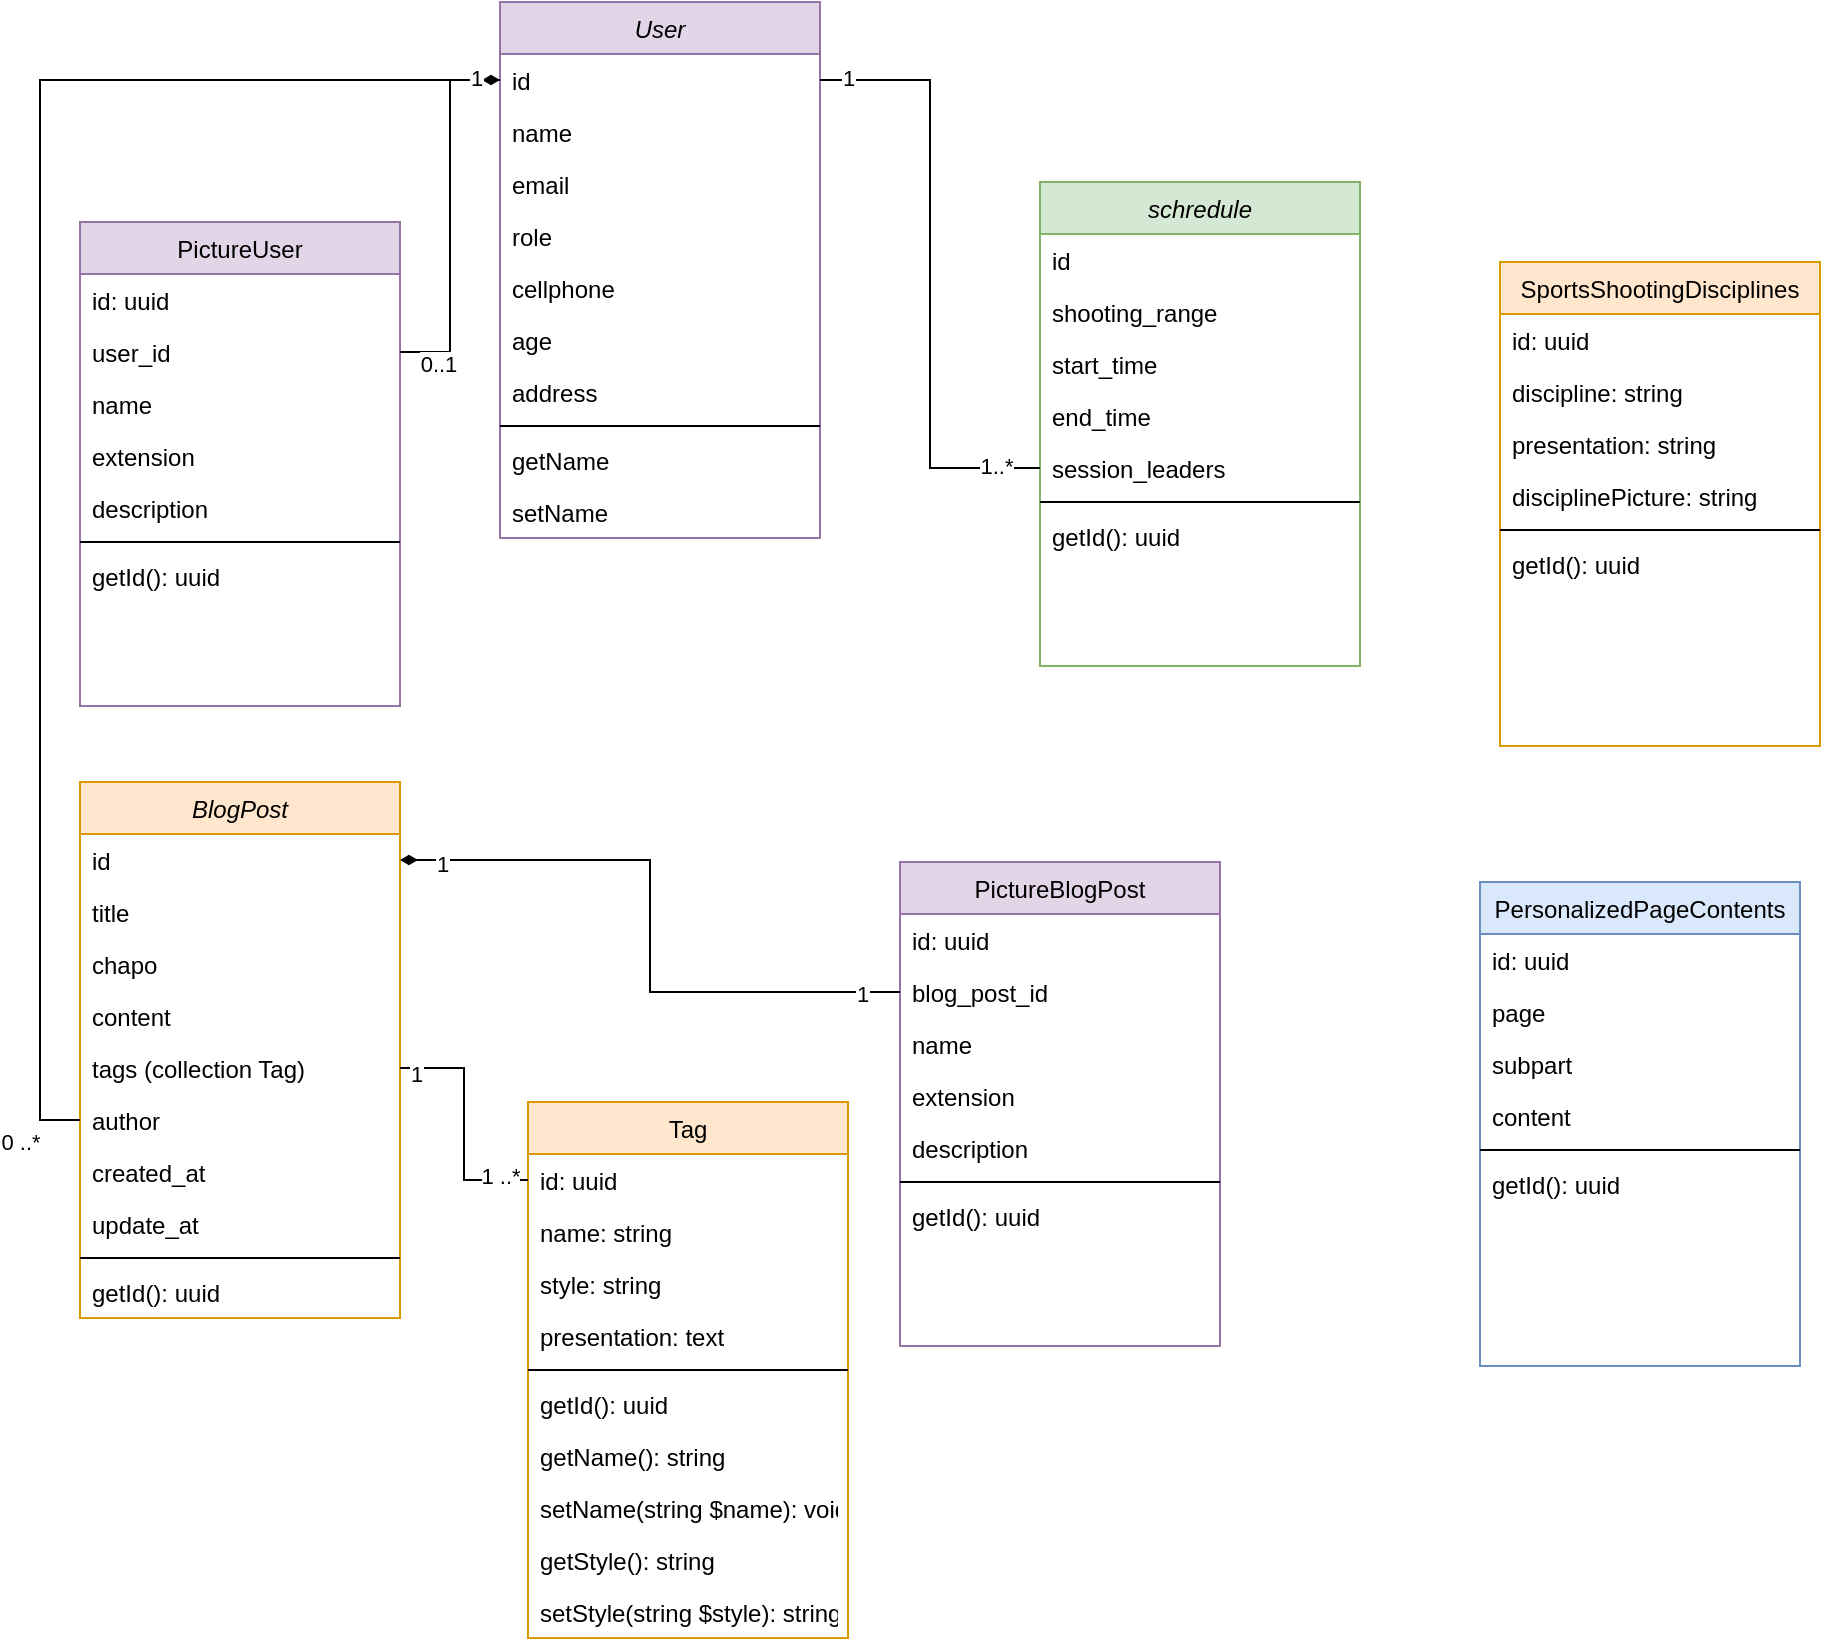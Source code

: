 <mxfile version="21.7.4" type="github">
  <diagram id="C5RBs43oDa-KdzZeNtuy" name="Page-1">
    <mxGraphModel dx="1050" dy="1707" grid="1" gridSize="10" guides="1" tooltips="1" connect="1" arrows="1" fold="1" page="1" pageScale="1" pageWidth="827" pageHeight="1169" math="0" shadow="0">
      <root>
        <mxCell id="WIyWlLk6GJQsqaUBKTNV-0" />
        <mxCell id="WIyWlLk6GJQsqaUBKTNV-1" parent="WIyWlLk6GJQsqaUBKTNV-0" />
        <mxCell id="zkfFHV4jXpPFQw0GAbJ--0" value="User" style="swimlane;fontStyle=2;align=center;verticalAlign=top;childLayout=stackLayout;horizontal=1;startSize=26;horizontalStack=0;resizeParent=1;resizeLast=0;collapsible=1;marginBottom=0;rounded=0;shadow=0;strokeWidth=1;fillColor=#e1d5e7;strokeColor=#9673a6;" parent="WIyWlLk6GJQsqaUBKTNV-1" vertex="1">
          <mxGeometry x="320" y="-190" width="160" height="268" as="geometry">
            <mxRectangle x="230" y="140" width="160" height="26" as="alternateBounds" />
          </mxGeometry>
        </mxCell>
        <mxCell id="U5O1YPlpjlv_tgol70Cx-2" value="id" style="text;align=left;verticalAlign=top;spacingLeft=4;spacingRight=4;overflow=hidden;rotatable=0;points=[[0,0.5],[1,0.5]];portConstraint=eastwest;" parent="zkfFHV4jXpPFQw0GAbJ--0" vertex="1">
          <mxGeometry y="26" width="160" height="26" as="geometry" />
        </mxCell>
        <mxCell id="zkfFHV4jXpPFQw0GAbJ--1" value="name" style="text;align=left;verticalAlign=top;spacingLeft=4;spacingRight=4;overflow=hidden;rotatable=0;points=[[0,0.5],[1,0.5]];portConstraint=eastwest;" parent="zkfFHV4jXpPFQw0GAbJ--0" vertex="1">
          <mxGeometry y="52" width="160" height="26" as="geometry" />
        </mxCell>
        <mxCell id="zkfFHV4jXpPFQw0GAbJ--2" value="email" style="text;align=left;verticalAlign=top;spacingLeft=4;spacingRight=4;overflow=hidden;rotatable=0;points=[[0,0.5],[1,0.5]];portConstraint=eastwest;rounded=0;shadow=0;html=0;" parent="zkfFHV4jXpPFQw0GAbJ--0" vertex="1">
          <mxGeometry y="78" width="160" height="26" as="geometry" />
        </mxCell>
        <mxCell id="zkfFHV4jXpPFQw0GAbJ--3" value="role" style="text;align=left;verticalAlign=top;spacingLeft=4;spacingRight=4;overflow=hidden;rotatable=0;points=[[0,0.5],[1,0.5]];portConstraint=eastwest;rounded=0;shadow=0;html=0;" parent="zkfFHV4jXpPFQw0GAbJ--0" vertex="1">
          <mxGeometry y="104" width="160" height="26" as="geometry" />
        </mxCell>
        <mxCell id="ME-zuUpjFk7X6YnfLPZM-8" value="cellphone" style="text;align=left;verticalAlign=top;spacingLeft=4;spacingRight=4;overflow=hidden;rotatable=0;points=[[0,0.5],[1,0.5]];portConstraint=eastwest;rounded=0;shadow=0;html=0;" parent="zkfFHV4jXpPFQw0GAbJ--0" vertex="1">
          <mxGeometry y="130" width="160" height="26" as="geometry" />
        </mxCell>
        <mxCell id="ME-zuUpjFk7X6YnfLPZM-9" value="age" style="text;align=left;verticalAlign=top;spacingLeft=4;spacingRight=4;overflow=hidden;rotatable=0;points=[[0,0.5],[1,0.5]];portConstraint=eastwest;rounded=0;shadow=0;html=0;" parent="zkfFHV4jXpPFQw0GAbJ--0" vertex="1">
          <mxGeometry y="156" width="160" height="26" as="geometry" />
        </mxCell>
        <mxCell id="ME-zuUpjFk7X6YnfLPZM-12" value="address" style="text;align=left;verticalAlign=top;spacingLeft=4;spacingRight=4;overflow=hidden;rotatable=0;points=[[0,0.5],[1,0.5]];portConstraint=eastwest;rounded=0;shadow=0;html=0;" parent="zkfFHV4jXpPFQw0GAbJ--0" vertex="1">
          <mxGeometry y="182" width="160" height="26" as="geometry" />
        </mxCell>
        <mxCell id="zkfFHV4jXpPFQw0GAbJ--4" value="" style="line;html=1;strokeWidth=1;align=left;verticalAlign=middle;spacingTop=-1;spacingLeft=3;spacingRight=3;rotatable=0;labelPosition=right;points=[];portConstraint=eastwest;" parent="zkfFHV4jXpPFQw0GAbJ--0" vertex="1">
          <mxGeometry y="208" width="160" height="8" as="geometry" />
        </mxCell>
        <mxCell id="zkfFHV4jXpPFQw0GAbJ--5" value="getName" style="text;align=left;verticalAlign=top;spacingLeft=4;spacingRight=4;overflow=hidden;rotatable=0;points=[[0,0.5],[1,0.5]];portConstraint=eastwest;" parent="zkfFHV4jXpPFQw0GAbJ--0" vertex="1">
          <mxGeometry y="216" width="160" height="26" as="geometry" />
        </mxCell>
        <mxCell id="U5O1YPlpjlv_tgol70Cx-0" value="setName" style="text;align=left;verticalAlign=top;spacingLeft=4;spacingRight=4;overflow=hidden;rotatable=0;points=[[0,0.5],[1,0.5]];portConstraint=eastwest;" parent="zkfFHV4jXpPFQw0GAbJ--0" vertex="1">
          <mxGeometry y="242" width="160" height="26" as="geometry" />
        </mxCell>
        <mxCell id="zkfFHV4jXpPFQw0GAbJ--17" value="Tag" style="swimlane;fontStyle=0;align=center;verticalAlign=top;childLayout=stackLayout;horizontal=1;startSize=26;horizontalStack=0;resizeParent=1;resizeLast=0;collapsible=1;marginBottom=0;rounded=0;shadow=0;strokeWidth=1;fillColor=#ffe6cc;strokeColor=#d79b00;" parent="WIyWlLk6GJQsqaUBKTNV-1" vertex="1">
          <mxGeometry x="334" y="360" width="160" height="268" as="geometry">
            <mxRectangle x="550" y="140" width="160" height="26" as="alternateBounds" />
          </mxGeometry>
        </mxCell>
        <mxCell id="zkfFHV4jXpPFQw0GAbJ--18" value="id: uuid" style="text;align=left;verticalAlign=top;spacingLeft=4;spacingRight=4;overflow=hidden;rotatable=0;points=[[0,0.5],[1,0.5]];portConstraint=eastwest;" parent="zkfFHV4jXpPFQw0GAbJ--17" vertex="1">
          <mxGeometry y="26" width="160" height="26" as="geometry" />
        </mxCell>
        <mxCell id="zkfFHV4jXpPFQw0GAbJ--19" value="name: string" style="text;align=left;verticalAlign=top;spacingLeft=4;spacingRight=4;overflow=hidden;rotatable=0;points=[[0,0.5],[1,0.5]];portConstraint=eastwest;rounded=0;shadow=0;html=0;" parent="zkfFHV4jXpPFQw0GAbJ--17" vertex="1">
          <mxGeometry y="52" width="160" height="26" as="geometry" />
        </mxCell>
        <mxCell id="zkfFHV4jXpPFQw0GAbJ--20" value="style: string" style="text;align=left;verticalAlign=top;spacingLeft=4;spacingRight=4;overflow=hidden;rotatable=0;points=[[0,0.5],[1,0.5]];portConstraint=eastwest;rounded=0;shadow=0;html=0;" parent="zkfFHV4jXpPFQw0GAbJ--17" vertex="1">
          <mxGeometry y="78" width="160" height="26" as="geometry" />
        </mxCell>
        <mxCell id="nJTFmXpnDHeSgcgGtKrr-0" value="presentation: text" style="text;align=left;verticalAlign=top;spacingLeft=4;spacingRight=4;overflow=hidden;rotatable=0;points=[[0,0.5],[1,0.5]];portConstraint=eastwest;rounded=0;shadow=0;html=0;" vertex="1" parent="zkfFHV4jXpPFQw0GAbJ--17">
          <mxGeometry y="104" width="160" height="26" as="geometry" />
        </mxCell>
        <mxCell id="zkfFHV4jXpPFQw0GAbJ--23" value="" style="line;html=1;strokeWidth=1;align=left;verticalAlign=middle;spacingTop=-1;spacingLeft=3;spacingRight=3;rotatable=0;labelPosition=right;points=[];portConstraint=eastwest;" parent="zkfFHV4jXpPFQw0GAbJ--17" vertex="1">
          <mxGeometry y="130" width="160" height="8" as="geometry" />
        </mxCell>
        <mxCell id="zkfFHV4jXpPFQw0GAbJ--24" value="getId(): uuid" style="text;align=left;verticalAlign=top;spacingLeft=4;spacingRight=4;overflow=hidden;rotatable=0;points=[[0,0.5],[1,0.5]];portConstraint=eastwest;" parent="zkfFHV4jXpPFQw0GAbJ--17" vertex="1">
          <mxGeometry y="138" width="160" height="26" as="geometry" />
        </mxCell>
        <mxCell id="U5O1YPlpjlv_tgol70Cx-4" value="getName(): string" style="text;align=left;verticalAlign=top;spacingLeft=4;spacingRight=4;overflow=hidden;rotatable=0;points=[[0,0.5],[1,0.5]];portConstraint=eastwest;" parent="zkfFHV4jXpPFQw0GAbJ--17" vertex="1">
          <mxGeometry y="164" width="160" height="26" as="geometry" />
        </mxCell>
        <mxCell id="U5O1YPlpjlv_tgol70Cx-5" value="setName(string $name): void" style="text;align=left;verticalAlign=top;spacingLeft=4;spacingRight=4;overflow=hidden;rotatable=0;points=[[0,0.5],[1,0.5]];portConstraint=eastwest;" parent="zkfFHV4jXpPFQw0GAbJ--17" vertex="1">
          <mxGeometry y="190" width="160" height="26" as="geometry" />
        </mxCell>
        <mxCell id="U5O1YPlpjlv_tgol70Cx-6" value="getStyle(): string" style="text;align=left;verticalAlign=top;spacingLeft=4;spacingRight=4;overflow=hidden;rotatable=0;points=[[0,0.5],[1,0.5]];portConstraint=eastwest;" parent="zkfFHV4jXpPFQw0GAbJ--17" vertex="1">
          <mxGeometry y="216" width="160" height="26" as="geometry" />
        </mxCell>
        <mxCell id="U5O1YPlpjlv_tgol70Cx-7" value="setStyle(string $style): string" style="text;align=left;verticalAlign=top;spacingLeft=4;spacingRight=4;overflow=hidden;rotatable=0;points=[[0,0.5],[1,0.5]];portConstraint=eastwest;" parent="zkfFHV4jXpPFQw0GAbJ--17" vertex="1">
          <mxGeometry y="242" width="160" height="26" as="geometry" />
        </mxCell>
        <mxCell id="U5O1YPlpjlv_tgol70Cx-8" value="BlogPost" style="swimlane;fontStyle=2;align=center;verticalAlign=top;childLayout=stackLayout;horizontal=1;startSize=26;horizontalStack=0;resizeParent=1;resizeLast=0;collapsible=1;marginBottom=0;rounded=0;shadow=0;strokeWidth=1;fillColor=#ffe6cc;strokeColor=#d79b00;" parent="WIyWlLk6GJQsqaUBKTNV-1" vertex="1">
          <mxGeometry x="110" y="200" width="160" height="268" as="geometry">
            <mxRectangle x="230" y="140" width="160" height="26" as="alternateBounds" />
          </mxGeometry>
        </mxCell>
        <mxCell id="U5O1YPlpjlv_tgol70Cx-9" value="id" style="text;align=left;verticalAlign=top;spacingLeft=4;spacingRight=4;overflow=hidden;rotatable=0;points=[[0,0.5],[1,0.5]];portConstraint=eastwest;" parent="U5O1YPlpjlv_tgol70Cx-8" vertex="1">
          <mxGeometry y="26" width="160" height="26" as="geometry" />
        </mxCell>
        <mxCell id="U5O1YPlpjlv_tgol70Cx-10" value="title" style="text;align=left;verticalAlign=top;spacingLeft=4;spacingRight=4;overflow=hidden;rotatable=0;points=[[0,0.5],[1,0.5]];portConstraint=eastwest;" parent="U5O1YPlpjlv_tgol70Cx-8" vertex="1">
          <mxGeometry y="52" width="160" height="26" as="geometry" />
        </mxCell>
        <mxCell id="U5O1YPlpjlv_tgol70Cx-11" value="chapo" style="text;align=left;verticalAlign=top;spacingLeft=4;spacingRight=4;overflow=hidden;rotatable=0;points=[[0,0.5],[1,0.5]];portConstraint=eastwest;rounded=0;shadow=0;html=0;" parent="U5O1YPlpjlv_tgol70Cx-8" vertex="1">
          <mxGeometry y="78" width="160" height="26" as="geometry" />
        </mxCell>
        <mxCell id="U5O1YPlpjlv_tgol70Cx-17" value="content" style="text;align=left;verticalAlign=top;spacingLeft=4;spacingRight=4;overflow=hidden;rotatable=0;points=[[0,0.5],[1,0.5]];portConstraint=eastwest;rounded=0;shadow=0;html=0;" parent="U5O1YPlpjlv_tgol70Cx-8" vertex="1">
          <mxGeometry y="104" width="160" height="26" as="geometry" />
        </mxCell>
        <mxCell id="U5O1YPlpjlv_tgol70Cx-12" value="tags (collection Tag)" style="text;align=left;verticalAlign=top;spacingLeft=4;spacingRight=4;overflow=hidden;rotatable=0;points=[[0,0.5],[1,0.5]];portConstraint=eastwest;rounded=0;shadow=0;html=0;" parent="U5O1YPlpjlv_tgol70Cx-8" vertex="1">
          <mxGeometry y="130" width="160" height="26" as="geometry" />
        </mxCell>
        <mxCell id="U5O1YPlpjlv_tgol70Cx-16" value="author" style="text;align=left;verticalAlign=top;spacingLeft=4;spacingRight=4;overflow=hidden;rotatable=0;points=[[0,0.5],[1,0.5]];portConstraint=eastwest;rounded=0;shadow=0;html=0;" parent="U5O1YPlpjlv_tgol70Cx-8" vertex="1">
          <mxGeometry y="156" width="160" height="26" as="geometry" />
        </mxCell>
        <mxCell id="ME-zuUpjFk7X6YnfLPZM-13" value="created_at" style="text;align=left;verticalAlign=top;spacingLeft=4;spacingRight=4;overflow=hidden;rotatable=0;points=[[0,0.5],[1,0.5]];portConstraint=eastwest;rounded=0;shadow=0;html=0;" parent="U5O1YPlpjlv_tgol70Cx-8" vertex="1">
          <mxGeometry y="182" width="160" height="26" as="geometry" />
        </mxCell>
        <mxCell id="ME-zuUpjFk7X6YnfLPZM-14" value="update_at" style="text;align=left;verticalAlign=top;spacingLeft=4;spacingRight=4;overflow=hidden;rotatable=0;points=[[0,0.5],[1,0.5]];portConstraint=eastwest;rounded=0;shadow=0;html=0;" parent="U5O1YPlpjlv_tgol70Cx-8" vertex="1">
          <mxGeometry y="208" width="160" height="26" as="geometry" />
        </mxCell>
        <mxCell id="U5O1YPlpjlv_tgol70Cx-13" value="" style="line;html=1;strokeWidth=1;align=left;verticalAlign=middle;spacingTop=-1;spacingLeft=3;spacingRight=3;rotatable=0;labelPosition=right;points=[];portConstraint=eastwest;" parent="U5O1YPlpjlv_tgol70Cx-8" vertex="1">
          <mxGeometry y="234" width="160" height="8" as="geometry" />
        </mxCell>
        <mxCell id="U5O1YPlpjlv_tgol70Cx-14" value="getId(): uuid" style="text;align=left;verticalAlign=top;spacingLeft=4;spacingRight=4;overflow=hidden;rotatable=0;points=[[0,0.5],[1,0.5]];portConstraint=eastwest;" parent="U5O1YPlpjlv_tgol70Cx-8" vertex="1">
          <mxGeometry y="242" width="160" height="26" as="geometry" />
        </mxCell>
        <mxCell id="U5O1YPlpjlv_tgol70Cx-18" value="schredule" style="swimlane;fontStyle=2;align=center;verticalAlign=top;childLayout=stackLayout;horizontal=1;startSize=26;horizontalStack=0;resizeParent=1;resizeLast=0;collapsible=1;marginBottom=0;rounded=0;shadow=0;strokeWidth=1;fillColor=#d5e8d4;strokeColor=#82b366;" parent="WIyWlLk6GJQsqaUBKTNV-1" vertex="1">
          <mxGeometry x="590" y="-100" width="160" height="242" as="geometry">
            <mxRectangle x="230" y="140" width="160" height="26" as="alternateBounds" />
          </mxGeometry>
        </mxCell>
        <mxCell id="U5O1YPlpjlv_tgol70Cx-19" value="id" style="text;align=left;verticalAlign=top;spacingLeft=4;spacingRight=4;overflow=hidden;rotatable=0;points=[[0,0.5],[1,0.5]];portConstraint=eastwest;" parent="U5O1YPlpjlv_tgol70Cx-18" vertex="1">
          <mxGeometry y="26" width="160" height="26" as="geometry" />
        </mxCell>
        <mxCell id="U5O1YPlpjlv_tgol70Cx-20" value="shooting_range" style="text;align=left;verticalAlign=top;spacingLeft=4;spacingRight=4;overflow=hidden;rotatable=0;points=[[0,0.5],[1,0.5]];portConstraint=eastwest;" parent="U5O1YPlpjlv_tgol70Cx-18" vertex="1">
          <mxGeometry y="52" width="160" height="26" as="geometry" />
        </mxCell>
        <mxCell id="U5O1YPlpjlv_tgol70Cx-21" value="start_time" style="text;align=left;verticalAlign=top;spacingLeft=4;spacingRight=4;overflow=hidden;rotatable=0;points=[[0,0.5],[1,0.5]];portConstraint=eastwest;rounded=0;shadow=0;html=0;" parent="U5O1YPlpjlv_tgol70Cx-18" vertex="1">
          <mxGeometry y="78" width="160" height="26" as="geometry" />
        </mxCell>
        <mxCell id="U5O1YPlpjlv_tgol70Cx-22" value="end_time" style="text;align=left;verticalAlign=top;spacingLeft=4;spacingRight=4;overflow=hidden;rotatable=0;points=[[0,0.5],[1,0.5]];portConstraint=eastwest;rounded=0;shadow=0;html=0;" parent="U5O1YPlpjlv_tgol70Cx-18" vertex="1">
          <mxGeometry y="104" width="160" height="26" as="geometry" />
        </mxCell>
        <mxCell id="U5O1YPlpjlv_tgol70Cx-23" value="session_leaders" style="text;align=left;verticalAlign=top;spacingLeft=4;spacingRight=4;overflow=hidden;rotatable=0;points=[[0,0.5],[1,0.5]];portConstraint=eastwest;rounded=0;shadow=0;html=0;" parent="U5O1YPlpjlv_tgol70Cx-18" vertex="1">
          <mxGeometry y="130" width="160" height="26" as="geometry" />
        </mxCell>
        <mxCell id="U5O1YPlpjlv_tgol70Cx-25" value="" style="line;html=1;strokeWidth=1;align=left;verticalAlign=middle;spacingTop=-1;spacingLeft=3;spacingRight=3;rotatable=0;labelPosition=right;points=[];portConstraint=eastwest;" parent="U5O1YPlpjlv_tgol70Cx-18" vertex="1">
          <mxGeometry y="156" width="160" height="8" as="geometry" />
        </mxCell>
        <mxCell id="U5O1YPlpjlv_tgol70Cx-26" value="getId(): uuid" style="text;align=left;verticalAlign=top;spacingLeft=4;spacingRight=4;overflow=hidden;rotatable=0;points=[[0,0.5],[1,0.5]];portConstraint=eastwest;" parent="U5O1YPlpjlv_tgol70Cx-18" vertex="1">
          <mxGeometry y="164" width="160" height="26" as="geometry" />
        </mxCell>
        <mxCell id="U5O1YPlpjlv_tgol70Cx-27" style="edgeStyle=orthogonalEdgeStyle;rounded=0;orthogonalLoop=1;jettySize=auto;html=1;endArrow=none;endFill=0;" parent="WIyWlLk6GJQsqaUBKTNV-1" source="U5O1YPlpjlv_tgol70Cx-2" target="U5O1YPlpjlv_tgol70Cx-23" edge="1">
          <mxGeometry relative="1" as="geometry" />
        </mxCell>
        <mxCell id="ME-zuUpjFk7X6YnfLPZM-1" value="1" style="edgeLabel;html=1;align=center;verticalAlign=middle;resizable=0;points=[];" parent="U5O1YPlpjlv_tgol70Cx-27" vertex="1" connectable="0">
          <mxGeometry x="-0.908" y="1" relative="1" as="geometry">
            <mxPoint as="offset" />
          </mxGeometry>
        </mxCell>
        <mxCell id="ME-zuUpjFk7X6YnfLPZM-2" value="1..*" style="edgeLabel;html=1;align=center;verticalAlign=middle;resizable=0;points=[];" parent="U5O1YPlpjlv_tgol70Cx-27" vertex="1" connectable="0">
          <mxGeometry x="0.855" y="1" relative="1" as="geometry">
            <mxPoint as="offset" />
          </mxGeometry>
        </mxCell>
        <mxCell id="U5O1YPlpjlv_tgol70Cx-28" style="edgeStyle=orthogonalEdgeStyle;rounded=0;orthogonalLoop=1;jettySize=auto;html=1;entryX=0;entryY=0.5;entryDx=0;entryDy=0;endArrow=none;endFill=0;" parent="WIyWlLk6GJQsqaUBKTNV-1" source="U5O1YPlpjlv_tgol70Cx-2" target="U5O1YPlpjlv_tgol70Cx-16" edge="1">
          <mxGeometry relative="1" as="geometry" />
        </mxCell>
        <mxCell id="ME-zuUpjFk7X6YnfLPZM-3" value="&lt;div&gt;0 ..*&lt;/div&gt;" style="edgeLabel;html=1;align=center;verticalAlign=middle;resizable=0;points=[];" parent="U5O1YPlpjlv_tgol70Cx-28" vertex="1" connectable="0">
          <mxGeometry x="0.971" y="3" relative="1" as="geometry">
            <mxPoint x="-19" y="14" as="offset" />
          </mxGeometry>
        </mxCell>
        <mxCell id="U5O1YPlpjlv_tgol70Cx-29" style="edgeStyle=orthogonalEdgeStyle;rounded=0;orthogonalLoop=1;jettySize=auto;html=1;entryX=0;entryY=0.5;entryDx=0;entryDy=0;endArrow=none;endFill=0;" parent="WIyWlLk6GJQsqaUBKTNV-1" source="U5O1YPlpjlv_tgol70Cx-12" target="zkfFHV4jXpPFQw0GAbJ--18" edge="1">
          <mxGeometry relative="1" as="geometry" />
        </mxCell>
        <mxCell id="ME-zuUpjFk7X6YnfLPZM-4" value="1" style="edgeLabel;html=1;align=center;verticalAlign=middle;resizable=0;points=[];" parent="U5O1YPlpjlv_tgol70Cx-29" vertex="1" connectable="0">
          <mxGeometry x="-0.867" y="-3" relative="1" as="geometry">
            <mxPoint as="offset" />
          </mxGeometry>
        </mxCell>
        <mxCell id="ME-zuUpjFk7X6YnfLPZM-5" value="1 ..*" style="edgeLabel;html=1;align=center;verticalAlign=middle;resizable=0;points=[];" parent="U5O1YPlpjlv_tgol70Cx-29" vertex="1" connectable="0">
          <mxGeometry x="0.767" y="2" relative="1" as="geometry">
            <mxPoint as="offset" />
          </mxGeometry>
        </mxCell>
        <mxCell id="PCYjPC_0E4Uth1w5afMv-7" value="PictureUser" style="swimlane;fontStyle=0;align=center;verticalAlign=top;childLayout=stackLayout;horizontal=1;startSize=26;horizontalStack=0;resizeParent=1;resizeLast=0;collapsible=1;marginBottom=0;rounded=0;shadow=0;strokeWidth=1;fillColor=#e1d5e7;strokeColor=#9673a6;" parent="WIyWlLk6GJQsqaUBKTNV-1" vertex="1">
          <mxGeometry x="110" y="-80" width="160" height="242" as="geometry">
            <mxRectangle x="550" y="140" width="160" height="26" as="alternateBounds" />
          </mxGeometry>
        </mxCell>
        <mxCell id="PCYjPC_0E4Uth1w5afMv-8" value="id: uuid" style="text;align=left;verticalAlign=top;spacingLeft=4;spacingRight=4;overflow=hidden;rotatable=0;points=[[0,0.5],[1,0.5]];portConstraint=eastwest;" parent="PCYjPC_0E4Uth1w5afMv-7" vertex="1">
          <mxGeometry y="26" width="160" height="26" as="geometry" />
        </mxCell>
        <mxCell id="PCYjPC_0E4Uth1w5afMv-13" value="user_id" style="text;align=left;verticalAlign=top;spacingLeft=4;spacingRight=4;overflow=hidden;rotatable=0;points=[[0,0.5],[1,0.5]];portConstraint=eastwest;rounded=0;shadow=0;html=0;" parent="PCYjPC_0E4Uth1w5afMv-7" vertex="1">
          <mxGeometry y="52" width="160" height="26" as="geometry" />
        </mxCell>
        <mxCell id="PCYjPC_0E4Uth1w5afMv-9" value="name" style="text;align=left;verticalAlign=top;spacingLeft=4;spacingRight=4;overflow=hidden;rotatable=0;points=[[0,0.5],[1,0.5]];portConstraint=eastwest;rounded=0;shadow=0;html=0;" parent="PCYjPC_0E4Uth1w5afMv-7" vertex="1">
          <mxGeometry y="78" width="160" height="26" as="geometry" />
        </mxCell>
        <mxCell id="PCYjPC_0E4Uth1w5afMv-10" value="extension" style="text;align=left;verticalAlign=top;spacingLeft=4;spacingRight=4;overflow=hidden;rotatable=0;points=[[0,0.5],[1,0.5]];portConstraint=eastwest;rounded=0;shadow=0;html=0;" parent="PCYjPC_0E4Uth1w5afMv-7" vertex="1">
          <mxGeometry y="104" width="160" height="26" as="geometry" />
        </mxCell>
        <mxCell id="PCYjPC_0E4Uth1w5afMv-14" value="description" style="text;align=left;verticalAlign=top;spacingLeft=4;spacingRight=4;overflow=hidden;rotatable=0;points=[[0,0.5],[1,0.5]];portConstraint=eastwest;rounded=0;shadow=0;html=0;" parent="PCYjPC_0E4Uth1w5afMv-7" vertex="1">
          <mxGeometry y="130" width="160" height="26" as="geometry" />
        </mxCell>
        <mxCell id="PCYjPC_0E4Uth1w5afMv-11" value="" style="line;html=1;strokeWidth=1;align=left;verticalAlign=middle;spacingTop=-1;spacingLeft=3;spacingRight=3;rotatable=0;labelPosition=right;points=[];portConstraint=eastwest;" parent="PCYjPC_0E4Uth1w5afMv-7" vertex="1">
          <mxGeometry y="156" width="160" height="8" as="geometry" />
        </mxCell>
        <mxCell id="PCYjPC_0E4Uth1w5afMv-12" value="getId(): uuid" style="text;align=left;verticalAlign=top;spacingLeft=4;spacingRight=4;overflow=hidden;rotatable=0;points=[[0,0.5],[1,0.5]];portConstraint=eastwest;" parent="PCYjPC_0E4Uth1w5afMv-7" vertex="1">
          <mxGeometry y="164" width="160" height="26" as="geometry" />
        </mxCell>
        <mxCell id="PCYjPC_0E4Uth1w5afMv-16" style="edgeStyle=orthogonalEdgeStyle;rounded=0;orthogonalLoop=1;jettySize=auto;html=1;entryX=1;entryY=0.5;entryDx=0;entryDy=0;startArrow=diamondThin;startFill=1;endArrow=none;endFill=0;" parent="WIyWlLk6GJQsqaUBKTNV-1" source="U5O1YPlpjlv_tgol70Cx-2" target="PCYjPC_0E4Uth1w5afMv-13" edge="1">
          <mxGeometry relative="1" as="geometry" />
        </mxCell>
        <mxCell id="PCYjPC_0E4Uth1w5afMv-26" value="0..1" style="edgeLabel;html=1;align=center;verticalAlign=middle;resizable=0;points=[];" parent="PCYjPC_0E4Uth1w5afMv-16" vertex="1" connectable="0">
          <mxGeometry x="0.795" y="6" relative="1" as="geometry">
            <mxPoint as="offset" />
          </mxGeometry>
        </mxCell>
        <mxCell id="PCYjPC_0E4Uth1w5afMv-27" value="1" style="edgeLabel;html=1;align=center;verticalAlign=middle;resizable=0;points=[];" parent="PCYjPC_0E4Uth1w5afMv-16" vertex="1" connectable="0">
          <mxGeometry x="-0.864" y="-1" relative="1" as="geometry">
            <mxPoint as="offset" />
          </mxGeometry>
        </mxCell>
        <mxCell id="PCYjPC_0E4Uth1w5afMv-17" value="PictureBlogPost" style="swimlane;fontStyle=0;align=center;verticalAlign=top;childLayout=stackLayout;horizontal=1;startSize=26;horizontalStack=0;resizeParent=1;resizeLast=0;collapsible=1;marginBottom=0;rounded=0;shadow=0;strokeWidth=1;fillColor=#e1d5e7;strokeColor=#9673a6;" parent="WIyWlLk6GJQsqaUBKTNV-1" vertex="1">
          <mxGeometry x="520" y="240" width="160" height="242" as="geometry">
            <mxRectangle x="550" y="140" width="160" height="26" as="alternateBounds" />
          </mxGeometry>
        </mxCell>
        <mxCell id="PCYjPC_0E4Uth1w5afMv-18" value="id: uuid" style="text;align=left;verticalAlign=top;spacingLeft=4;spacingRight=4;overflow=hidden;rotatable=0;points=[[0,0.5],[1,0.5]];portConstraint=eastwest;" parent="PCYjPC_0E4Uth1w5afMv-17" vertex="1">
          <mxGeometry y="26" width="160" height="26" as="geometry" />
        </mxCell>
        <mxCell id="PCYjPC_0E4Uth1w5afMv-19" value="blog_post_id" style="text;align=left;verticalAlign=top;spacingLeft=4;spacingRight=4;overflow=hidden;rotatable=0;points=[[0,0.5],[1,0.5]];portConstraint=eastwest;rounded=0;shadow=0;html=0;" parent="PCYjPC_0E4Uth1w5afMv-17" vertex="1">
          <mxGeometry y="52" width="160" height="26" as="geometry" />
        </mxCell>
        <mxCell id="PCYjPC_0E4Uth1w5afMv-20" value="name" style="text;align=left;verticalAlign=top;spacingLeft=4;spacingRight=4;overflow=hidden;rotatable=0;points=[[0,0.5],[1,0.5]];portConstraint=eastwest;rounded=0;shadow=0;html=0;" parent="PCYjPC_0E4Uth1w5afMv-17" vertex="1">
          <mxGeometry y="78" width="160" height="26" as="geometry" />
        </mxCell>
        <mxCell id="PCYjPC_0E4Uth1w5afMv-21" value="extension" style="text;align=left;verticalAlign=top;spacingLeft=4;spacingRight=4;overflow=hidden;rotatable=0;points=[[0,0.5],[1,0.5]];portConstraint=eastwest;rounded=0;shadow=0;html=0;" parent="PCYjPC_0E4Uth1w5afMv-17" vertex="1">
          <mxGeometry y="104" width="160" height="26" as="geometry" />
        </mxCell>
        <mxCell id="PCYjPC_0E4Uth1w5afMv-22" value="description" style="text;align=left;verticalAlign=top;spacingLeft=4;spacingRight=4;overflow=hidden;rotatable=0;points=[[0,0.5],[1,0.5]];portConstraint=eastwest;rounded=0;shadow=0;html=0;" parent="PCYjPC_0E4Uth1w5afMv-17" vertex="1">
          <mxGeometry y="130" width="160" height="26" as="geometry" />
        </mxCell>
        <mxCell id="PCYjPC_0E4Uth1w5afMv-23" value="" style="line;html=1;strokeWidth=1;align=left;verticalAlign=middle;spacingTop=-1;spacingLeft=3;spacingRight=3;rotatable=0;labelPosition=right;points=[];portConstraint=eastwest;" parent="PCYjPC_0E4Uth1w5afMv-17" vertex="1">
          <mxGeometry y="156" width="160" height="8" as="geometry" />
        </mxCell>
        <mxCell id="PCYjPC_0E4Uth1w5afMv-24" value="getId(): uuid" style="text;align=left;verticalAlign=top;spacingLeft=4;spacingRight=4;overflow=hidden;rotatable=0;points=[[0,0.5],[1,0.5]];portConstraint=eastwest;" parent="PCYjPC_0E4Uth1w5afMv-17" vertex="1">
          <mxGeometry y="164" width="160" height="26" as="geometry" />
        </mxCell>
        <mxCell id="PCYjPC_0E4Uth1w5afMv-25" style="edgeStyle=orthogonalEdgeStyle;rounded=0;orthogonalLoop=1;jettySize=auto;html=1;entryX=0;entryY=0.5;entryDx=0;entryDy=0;startArrow=diamondThin;startFill=1;endArrow=none;endFill=0;" parent="WIyWlLk6GJQsqaUBKTNV-1" source="U5O1YPlpjlv_tgol70Cx-9" target="PCYjPC_0E4Uth1w5afMv-19" edge="1">
          <mxGeometry relative="1" as="geometry" />
        </mxCell>
        <mxCell id="ME-zuUpjFk7X6YnfLPZM-6" value="1" style="edgeLabel;html=1;align=center;verticalAlign=middle;resizable=0;points=[];" parent="PCYjPC_0E4Uth1w5afMv-25" vertex="1" connectable="0">
          <mxGeometry x="0.88" y="-1" relative="1" as="geometry">
            <mxPoint as="offset" />
          </mxGeometry>
        </mxCell>
        <mxCell id="ME-zuUpjFk7X6YnfLPZM-7" value="1" style="edgeLabel;html=1;align=center;verticalAlign=middle;resizable=0;points=[];" parent="PCYjPC_0E4Uth1w5afMv-25" vertex="1" connectable="0">
          <mxGeometry x="-0.867" y="-2" relative="1" as="geometry">
            <mxPoint as="offset" />
          </mxGeometry>
        </mxCell>
        <mxCell id="U5O1YPlpjlv_tgol70Cx-30" value="SportsShootingDisciplines" style="swimlane;fontStyle=0;align=center;verticalAlign=top;childLayout=stackLayout;horizontal=1;startSize=26;horizontalStack=0;resizeParent=1;resizeLast=0;collapsible=1;marginBottom=0;rounded=0;shadow=0;strokeWidth=1;fillColor=#ffe6cc;strokeColor=#d79b00;" parent="WIyWlLk6GJQsqaUBKTNV-1" vertex="1">
          <mxGeometry x="820" y="-60" width="160" height="242" as="geometry">
            <mxRectangle x="550" y="140" width="160" height="26" as="alternateBounds" />
          </mxGeometry>
        </mxCell>
        <mxCell id="U5O1YPlpjlv_tgol70Cx-31" value="id: uuid" style="text;align=left;verticalAlign=top;spacingLeft=4;spacingRight=4;overflow=hidden;rotatable=0;points=[[0,0.5],[1,0.5]];portConstraint=eastwest;" parent="U5O1YPlpjlv_tgol70Cx-30" vertex="1">
          <mxGeometry y="26" width="160" height="26" as="geometry" />
        </mxCell>
        <mxCell id="U5O1YPlpjlv_tgol70Cx-32" value="discipline: string" style="text;align=left;verticalAlign=top;spacingLeft=4;spacingRight=4;overflow=hidden;rotatable=0;points=[[0,0.5],[1,0.5]];portConstraint=eastwest;rounded=0;shadow=0;html=0;" parent="U5O1YPlpjlv_tgol70Cx-30" vertex="1">
          <mxGeometry y="52" width="160" height="26" as="geometry" />
        </mxCell>
        <mxCell id="U5O1YPlpjlv_tgol70Cx-33" value="presentation: string" style="text;align=left;verticalAlign=top;spacingLeft=4;spacingRight=4;overflow=hidden;rotatable=0;points=[[0,0.5],[1,0.5]];portConstraint=eastwest;rounded=0;shadow=0;html=0;" parent="U5O1YPlpjlv_tgol70Cx-30" vertex="1">
          <mxGeometry y="78" width="160" height="26" as="geometry" />
        </mxCell>
        <mxCell id="-oZo3OxcJYIqKwyX9S3B-1" value="disciplinePicture: string" style="text;align=left;verticalAlign=top;spacingLeft=4;spacingRight=4;overflow=hidden;rotatable=0;points=[[0,0.5],[1,0.5]];portConstraint=eastwest;rounded=0;shadow=0;html=0;" parent="U5O1YPlpjlv_tgol70Cx-30" vertex="1">
          <mxGeometry y="104" width="160" height="26" as="geometry" />
        </mxCell>
        <mxCell id="U5O1YPlpjlv_tgol70Cx-34" value="" style="line;html=1;strokeWidth=1;align=left;verticalAlign=middle;spacingTop=-1;spacingLeft=3;spacingRight=3;rotatable=0;labelPosition=right;points=[];portConstraint=eastwest;" parent="U5O1YPlpjlv_tgol70Cx-30" vertex="1">
          <mxGeometry y="130" width="160" height="8" as="geometry" />
        </mxCell>
        <mxCell id="U5O1YPlpjlv_tgol70Cx-35" value="getId(): uuid" style="text;align=left;verticalAlign=top;spacingLeft=4;spacingRight=4;overflow=hidden;rotatable=0;points=[[0,0.5],[1,0.5]];portConstraint=eastwest;" parent="U5O1YPlpjlv_tgol70Cx-30" vertex="1">
          <mxGeometry y="138" width="160" height="26" as="geometry" />
        </mxCell>
        <mxCell id="ZpBjYw_zz0h_zZz2-lIB-0" value="PersonalizedPageContents" style="swimlane;fontStyle=0;align=center;verticalAlign=top;childLayout=stackLayout;horizontal=1;startSize=26;horizontalStack=0;resizeParent=1;resizeLast=0;collapsible=1;marginBottom=0;rounded=0;shadow=0;strokeWidth=1;fillColor=#dae8fc;strokeColor=#6c8ebf;" parent="WIyWlLk6GJQsqaUBKTNV-1" vertex="1">
          <mxGeometry x="810" y="250" width="160" height="242" as="geometry">
            <mxRectangle x="550" y="140" width="160" height="26" as="alternateBounds" />
          </mxGeometry>
        </mxCell>
        <mxCell id="ZpBjYw_zz0h_zZz2-lIB-1" value="id: uuid" style="text;align=left;verticalAlign=top;spacingLeft=4;spacingRight=4;overflow=hidden;rotatable=0;points=[[0,0.5],[1,0.5]];portConstraint=eastwest;" parent="ZpBjYw_zz0h_zZz2-lIB-0" vertex="1">
          <mxGeometry y="26" width="160" height="26" as="geometry" />
        </mxCell>
        <mxCell id="ZpBjYw_zz0h_zZz2-lIB-2" value="page" style="text;align=left;verticalAlign=top;spacingLeft=4;spacingRight=4;overflow=hidden;rotatable=0;points=[[0,0.5],[1,0.5]];portConstraint=eastwest;rounded=0;shadow=0;html=0;" parent="ZpBjYw_zz0h_zZz2-lIB-0" vertex="1">
          <mxGeometry y="52" width="160" height="26" as="geometry" />
        </mxCell>
        <mxCell id="ZpBjYw_zz0h_zZz2-lIB-8" value="subpart" style="text;align=left;verticalAlign=top;spacingLeft=4;spacingRight=4;overflow=hidden;rotatable=0;points=[[0,0.5],[1,0.5]];portConstraint=eastwest;rounded=0;shadow=0;html=0;" parent="ZpBjYw_zz0h_zZz2-lIB-0" vertex="1">
          <mxGeometry y="78" width="160" height="26" as="geometry" />
        </mxCell>
        <mxCell id="ZpBjYw_zz0h_zZz2-lIB-4" value="content" style="text;align=left;verticalAlign=top;spacingLeft=4;spacingRight=4;overflow=hidden;rotatable=0;points=[[0,0.5],[1,0.5]];portConstraint=eastwest;rounded=0;shadow=0;html=0;" parent="ZpBjYw_zz0h_zZz2-lIB-0" vertex="1">
          <mxGeometry y="104" width="160" height="26" as="geometry" />
        </mxCell>
        <mxCell id="ZpBjYw_zz0h_zZz2-lIB-6" value="" style="line;html=1;strokeWidth=1;align=left;verticalAlign=middle;spacingTop=-1;spacingLeft=3;spacingRight=3;rotatable=0;labelPosition=right;points=[];portConstraint=eastwest;" parent="ZpBjYw_zz0h_zZz2-lIB-0" vertex="1">
          <mxGeometry y="130" width="160" height="8" as="geometry" />
        </mxCell>
        <mxCell id="ZpBjYw_zz0h_zZz2-lIB-7" value="getId(): uuid" style="text;align=left;verticalAlign=top;spacingLeft=4;spacingRight=4;overflow=hidden;rotatable=0;points=[[0,0.5],[1,0.5]];portConstraint=eastwest;" parent="ZpBjYw_zz0h_zZz2-lIB-0" vertex="1">
          <mxGeometry y="138" width="160" height="26" as="geometry" />
        </mxCell>
      </root>
    </mxGraphModel>
  </diagram>
</mxfile>
